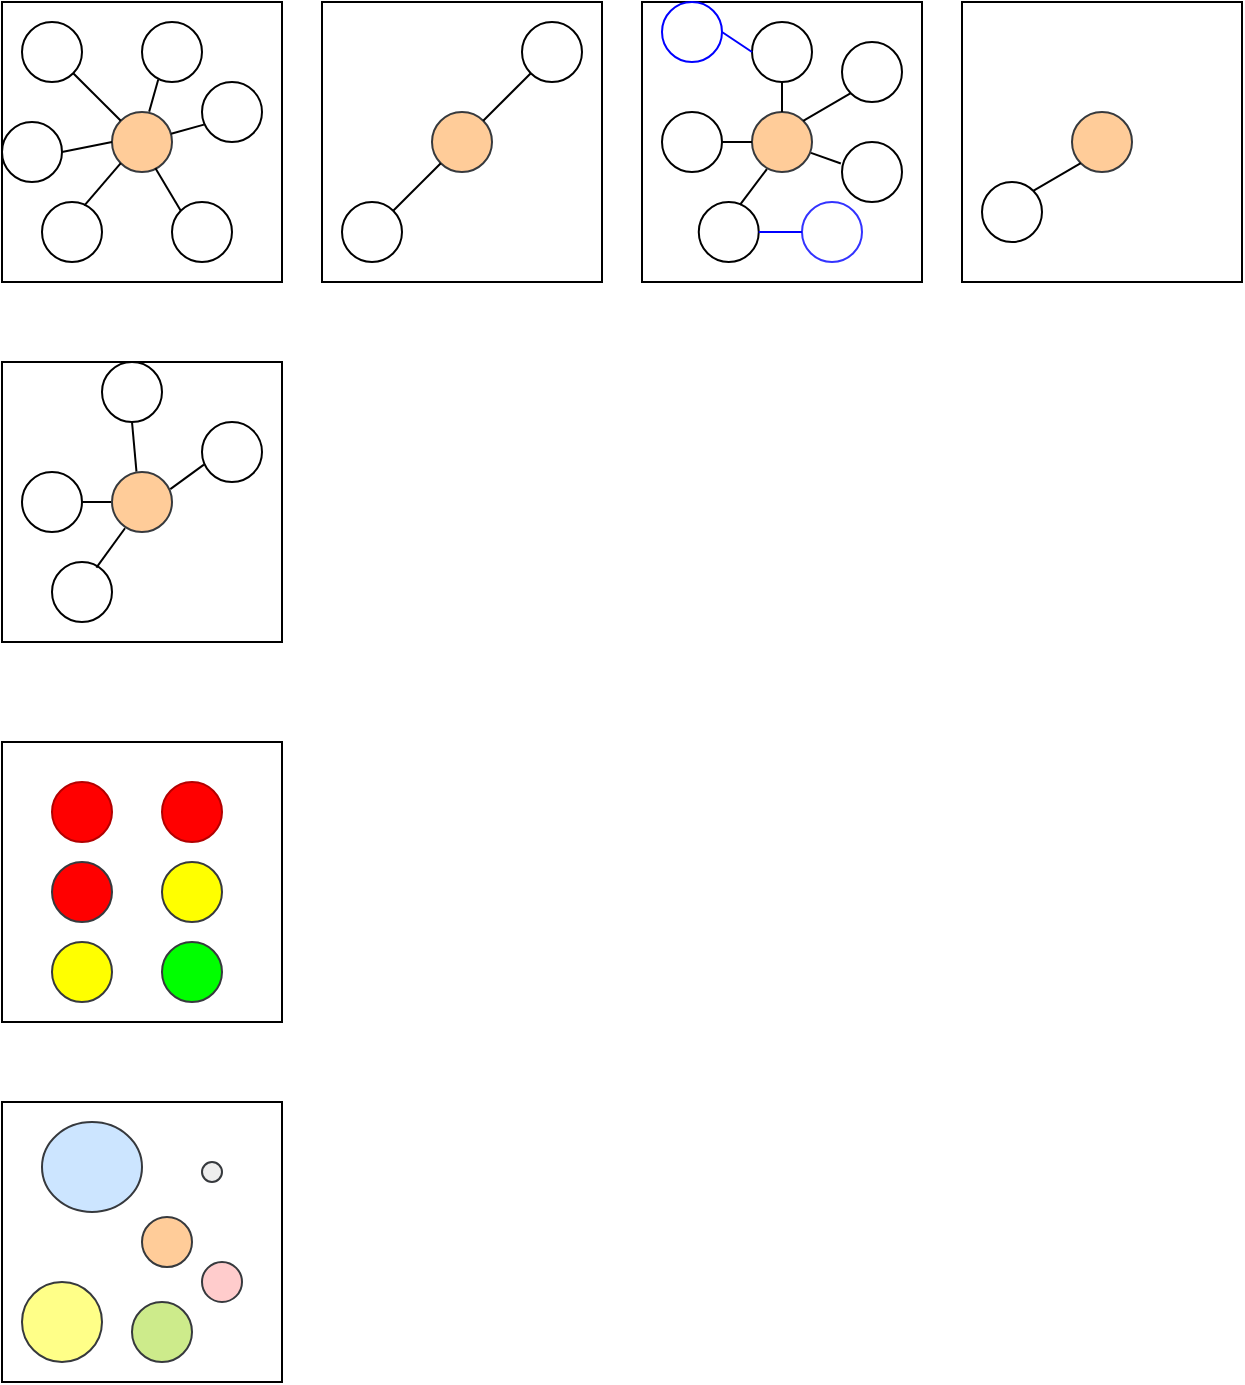 <mxfile version="12.6.7" type="device"><diagram id="XQmsX6kk3l7JAvaW9lT7" name="Page-1"><mxGraphModel dx="1811" dy="1394" grid="1" gridSize="10" guides="1" tooltips="1" connect="1" arrows="1" fold="1" page="1" pageScale="1" pageWidth="827" pageHeight="1169" math="0" shadow="0"><root><mxCell id="0"/><mxCell id="1" parent="0"/><mxCell id="av9e9PuqsQIYBmEY1vPD-83" value="" style="group" vertex="1" connectable="0" parent="1"><mxGeometry x="100" y="40" width="620" height="140" as="geometry"/></mxCell><mxCell id="av9e9PuqsQIYBmEY1vPD-1" value="" style="whiteSpace=wrap;html=1;aspect=fixed;" vertex="1" parent="av9e9PuqsQIYBmEY1vPD-83"><mxGeometry width="140" height="140" as="geometry"/></mxCell><mxCell id="av9e9PuqsQIYBmEY1vPD-2" value="" style="whiteSpace=wrap;html=1;aspect=fixed;direction=south;" vertex="1" parent="av9e9PuqsQIYBmEY1vPD-83"><mxGeometry x="160" width="140" height="140" as="geometry"/></mxCell><mxCell id="av9e9PuqsQIYBmEY1vPD-3" value="" style="whiteSpace=wrap;html=1;aspect=fixed;" vertex="1" parent="av9e9PuqsQIYBmEY1vPD-83"><mxGeometry x="320" width="140" height="140" as="geometry"/></mxCell><mxCell id="av9e9PuqsQIYBmEY1vPD-4" value="" style="whiteSpace=wrap;html=1;aspect=fixed;" vertex="1" parent="av9e9PuqsQIYBmEY1vPD-83"><mxGeometry x="480" width="140" height="140" as="geometry"/></mxCell><mxCell id="av9e9PuqsQIYBmEY1vPD-5" value="" style="ellipse;whiteSpace=wrap;html=1;fillColor=#ffcc99;strokeColor=#36393d;" vertex="1" parent="av9e9PuqsQIYBmEY1vPD-83"><mxGeometry x="55" y="55" width="30" height="30" as="geometry"/></mxCell><mxCell id="av9e9PuqsQIYBmEY1vPD-6" value="" style="ellipse;whiteSpace=wrap;html=1;fillColor=#ffcc99;strokeColor=#36393d;" vertex="1" parent="av9e9PuqsQIYBmEY1vPD-83"><mxGeometry x="215" y="55" width="30" height="30" as="geometry"/></mxCell><mxCell id="av9e9PuqsQIYBmEY1vPD-7" value="" style="ellipse;whiteSpace=wrap;html=1;fillColor=#ffcc99;strokeColor=#36393d;" vertex="1" parent="av9e9PuqsQIYBmEY1vPD-83"><mxGeometry x="375" y="55" width="30" height="30" as="geometry"/></mxCell><mxCell id="av9e9PuqsQIYBmEY1vPD-8" value="" style="ellipse;whiteSpace=wrap;html=1;fillColor=#ffcc99;strokeColor=#36393d;" vertex="1" parent="av9e9PuqsQIYBmEY1vPD-83"><mxGeometry x="535" y="55" width="30" height="30" as="geometry"/></mxCell><mxCell id="av9e9PuqsQIYBmEY1vPD-15" value="" style="ellipse;whiteSpace=wrap;html=1;" vertex="1" parent="av9e9PuqsQIYBmEY1vPD-83"><mxGeometry x="10" y="10" width="30" height="30" as="geometry"/></mxCell><mxCell id="av9e9PuqsQIYBmEY1vPD-16" value="" style="ellipse;whiteSpace=wrap;html=1;" vertex="1" parent="av9e9PuqsQIYBmEY1vPD-83"><mxGeometry x="100" y="40" width="30" height="30" as="geometry"/></mxCell><mxCell id="av9e9PuqsQIYBmEY1vPD-17" value="" style="ellipse;whiteSpace=wrap;html=1;" vertex="1" parent="av9e9PuqsQIYBmEY1vPD-83"><mxGeometry y="60" width="30" height="30" as="geometry"/></mxCell><mxCell id="av9e9PuqsQIYBmEY1vPD-18" value="" style="ellipse;whiteSpace=wrap;html=1;" vertex="1" parent="av9e9PuqsQIYBmEY1vPD-83"><mxGeometry x="70" y="10" width="30" height="30" as="geometry"/></mxCell><mxCell id="av9e9PuqsQIYBmEY1vPD-19" value="" style="ellipse;whiteSpace=wrap;html=1;" vertex="1" parent="av9e9PuqsQIYBmEY1vPD-83"><mxGeometry x="85" y="100" width="30" height="30" as="geometry"/></mxCell><mxCell id="av9e9PuqsQIYBmEY1vPD-20" value="" style="ellipse;whiteSpace=wrap;html=1;" vertex="1" parent="av9e9PuqsQIYBmEY1vPD-83"><mxGeometry x="20" y="100" width="30" height="30" as="geometry"/></mxCell><mxCell id="av9e9PuqsQIYBmEY1vPD-25" value="" style="endArrow=none;html=1;entryX=0.271;entryY=0.96;entryDx=0;entryDy=0;exitX=0.62;exitY=-0.006;exitDx=0;exitDy=0;entryPerimeter=0;exitPerimeter=0;" edge="1" parent="av9e9PuqsQIYBmEY1vPD-83" source="av9e9PuqsQIYBmEY1vPD-5" target="av9e9PuqsQIYBmEY1vPD-18"><mxGeometry width="50" height="50" relative="1" as="geometry"><mxPoint y="210" as="sourcePoint"/><mxPoint x="50" y="160" as="targetPoint"/></mxGeometry></mxCell><mxCell id="av9e9PuqsQIYBmEY1vPD-26" value="" style="endArrow=none;html=1;exitX=0.986;exitY=0.363;exitDx=0;exitDy=0;entryX=0.032;entryY=0.711;entryDx=0;entryDy=0;entryPerimeter=0;exitPerimeter=0;" edge="1" parent="av9e9PuqsQIYBmEY1vPD-83" source="av9e9PuqsQIYBmEY1vPD-5" target="av9e9PuqsQIYBmEY1vPD-16"><mxGeometry width="50" height="50" relative="1" as="geometry"><mxPoint x="80" y="65" as="sourcePoint"/><mxPoint x="84.393" y="45.607" as="targetPoint"/></mxGeometry></mxCell><mxCell id="av9e9PuqsQIYBmEY1vPD-27" value="" style="endArrow=none;html=1;exitX=0.724;exitY=0.936;exitDx=0;exitDy=0;entryX=0;entryY=0;entryDx=0;entryDy=0;exitPerimeter=0;" edge="1" parent="av9e9PuqsQIYBmEY1vPD-83" source="av9e9PuqsQIYBmEY1vPD-5" target="av9e9PuqsQIYBmEY1vPD-19"><mxGeometry width="50" height="50" relative="1" as="geometry"><mxPoint x="94.58" y="75.89" as="sourcePoint"/><mxPoint x="110.96" y="71.33" as="targetPoint"/></mxGeometry></mxCell><mxCell id="av9e9PuqsQIYBmEY1vPD-28" value="" style="endArrow=none;html=1;exitX=0;exitY=1;exitDx=0;exitDy=0;entryX=0.705;entryY=0.062;entryDx=0;entryDy=0;entryPerimeter=0;" edge="1" parent="av9e9PuqsQIYBmEY1vPD-83" source="av9e9PuqsQIYBmEY1vPD-5" target="av9e9PuqsQIYBmEY1vPD-20"><mxGeometry width="50" height="50" relative="1" as="geometry"><mxPoint x="86.18" y="95.33" as="sourcePoint"/><mxPoint x="99.393" y="114.393" as="targetPoint"/></mxGeometry></mxCell><mxCell id="av9e9PuqsQIYBmEY1vPD-29" value="" style="endArrow=none;html=1;exitX=0;exitY=0.5;exitDx=0;exitDy=0;entryX=1;entryY=0.5;entryDx=0;entryDy=0;" edge="1" parent="av9e9PuqsQIYBmEY1vPD-83" source="av9e9PuqsQIYBmEY1vPD-5" target="av9e9PuqsQIYBmEY1vPD-17"><mxGeometry width="50" height="50" relative="1" as="geometry"><mxPoint x="69.393" y="90.607" as="sourcePoint"/><mxPoint x="52.29" y="110.18" as="targetPoint"/></mxGeometry></mxCell><mxCell id="av9e9PuqsQIYBmEY1vPD-30" value="" style="endArrow=none;html=1;exitX=0;exitY=0;exitDx=0;exitDy=0;entryX=1;entryY=1;entryDx=0;entryDy=0;" edge="1" parent="av9e9PuqsQIYBmEY1vPD-83" source="av9e9PuqsQIYBmEY1vPD-5" target="av9e9PuqsQIYBmEY1vPD-15"><mxGeometry width="50" height="50" relative="1" as="geometry"><mxPoint x="65.0" y="80" as="sourcePoint"/><mxPoint x="40.0" y="85" as="targetPoint"/></mxGeometry></mxCell><mxCell id="av9e9PuqsQIYBmEY1vPD-31" value="" style="ellipse;whiteSpace=wrap;html=1;" vertex="1" parent="av9e9PuqsQIYBmEY1vPD-83"><mxGeometry x="260" y="10" width="30" height="30" as="geometry"/></mxCell><mxCell id="av9e9PuqsQIYBmEY1vPD-32" value="" style="ellipse;whiteSpace=wrap;html=1;" vertex="1" parent="av9e9PuqsQIYBmEY1vPD-83"><mxGeometry x="170" y="100" width="30" height="30" as="geometry"/></mxCell><mxCell id="av9e9PuqsQIYBmEY1vPD-33" value="" style="ellipse;whiteSpace=wrap;html=1;strokeColor=#0000FF;" vertex="1" parent="av9e9PuqsQIYBmEY1vPD-83"><mxGeometry x="330" width="30" height="30" as="geometry"/></mxCell><mxCell id="av9e9PuqsQIYBmEY1vPD-34" value="" style="ellipse;whiteSpace=wrap;html=1;" vertex="1" parent="av9e9PuqsQIYBmEY1vPD-83"><mxGeometry x="348.38" y="100" width="30" height="30" as="geometry"/></mxCell><mxCell id="av9e9PuqsQIYBmEY1vPD-35" value="" style="ellipse;whiteSpace=wrap;html=1;strokeColor=#3333FF;" vertex="1" parent="av9e9PuqsQIYBmEY1vPD-83"><mxGeometry x="400" y="100" width="30" height="30" as="geometry"/></mxCell><mxCell id="av9e9PuqsQIYBmEY1vPD-36" value="" style="ellipse;whiteSpace=wrap;html=1;" vertex="1" parent="av9e9PuqsQIYBmEY1vPD-83"><mxGeometry x="420" y="20" width="30" height="30" as="geometry"/></mxCell><mxCell id="av9e9PuqsQIYBmEY1vPD-37" value="" style="ellipse;whiteSpace=wrap;html=1;" vertex="1" parent="av9e9PuqsQIYBmEY1vPD-83"><mxGeometry x="420" y="70" width="30" height="30" as="geometry"/></mxCell><mxCell id="av9e9PuqsQIYBmEY1vPD-38" value="" style="ellipse;whiteSpace=wrap;html=1;" vertex="1" parent="av9e9PuqsQIYBmEY1vPD-83"><mxGeometry x="330" y="55" width="30" height="30" as="geometry"/></mxCell><mxCell id="av9e9PuqsQIYBmEY1vPD-39" value="" style="ellipse;whiteSpace=wrap;html=1;" vertex="1" parent="av9e9PuqsQIYBmEY1vPD-83"><mxGeometry x="375" y="10" width="30" height="30" as="geometry"/></mxCell><mxCell id="av9e9PuqsQIYBmEY1vPD-40" value="" style="endArrow=none;html=1;exitX=1;exitY=0;exitDx=0;exitDy=0;entryX=0;entryY=1;entryDx=0;entryDy=0;" edge="1" parent="av9e9PuqsQIYBmEY1vPD-83" source="av9e9PuqsQIYBmEY1vPD-32" target="av9e9PuqsQIYBmEY1vPD-6"><mxGeometry width="50" height="50" relative="1" as="geometry"><mxPoint x="114.58" y="75.89" as="sourcePoint"/><mxPoint x="130.96" y="71.33" as="targetPoint"/></mxGeometry></mxCell><mxCell id="av9e9PuqsQIYBmEY1vPD-41" value="" style="endArrow=none;html=1;exitX=0;exitY=1;exitDx=0;exitDy=0;entryX=1;entryY=0;entryDx=0;entryDy=0;" edge="1" parent="av9e9PuqsQIYBmEY1vPD-83" source="av9e9PuqsQIYBmEY1vPD-31" target="av9e9PuqsQIYBmEY1vPD-6"><mxGeometry width="50" height="50" relative="1" as="geometry"><mxPoint x="205.607" y="104.393" as="sourcePoint"/><mxPoint x="229.393" y="90.607" as="targetPoint"/></mxGeometry></mxCell><mxCell id="av9e9PuqsQIYBmEY1vPD-42" value="" style="endArrow=none;html=1;exitX=0.5;exitY=0;exitDx=0;exitDy=0;entryX=0.5;entryY=1;entryDx=0;entryDy=0;" edge="1" parent="av9e9PuqsQIYBmEY1vPD-83" source="av9e9PuqsQIYBmEY1vPD-7" target="av9e9PuqsQIYBmEY1vPD-39"><mxGeometry width="50" height="50" relative="1" as="geometry"><mxPoint x="294.393" y="45.607" as="sourcePoint"/><mxPoint x="270.607" y="69.393" as="targetPoint"/></mxGeometry></mxCell><mxCell id="av9e9PuqsQIYBmEY1vPD-43" value="" style="endArrow=none;html=1;exitX=1;exitY=0.5;exitDx=0;exitDy=0;entryX=0;entryY=0.5;entryDx=0;entryDy=0;strokeColor=#0000FF;" edge="1" parent="av9e9PuqsQIYBmEY1vPD-83" source="av9e9PuqsQIYBmEY1vPD-33" target="av9e9PuqsQIYBmEY1vPD-39"><mxGeometry width="50" height="50" relative="1" as="geometry"><mxPoint x="400" y="65" as="sourcePoint"/><mxPoint x="400" y="50" as="targetPoint"/></mxGeometry></mxCell><mxCell id="av9e9PuqsQIYBmEY1vPD-44" value="" style="endArrow=none;html=1;exitX=0;exitY=0.5;exitDx=0;exitDy=0;entryX=1;entryY=0.5;entryDx=0;entryDy=0;" edge="1" parent="av9e9PuqsQIYBmEY1vPD-83" source="av9e9PuqsQIYBmEY1vPD-7" target="av9e9PuqsQIYBmEY1vPD-38"><mxGeometry width="50" height="50" relative="1" as="geometry"><mxPoint x="370" y="35" as="sourcePoint"/><mxPoint x="385" y="35" as="targetPoint"/></mxGeometry></mxCell><mxCell id="av9e9PuqsQIYBmEY1vPD-45" value="" style="endArrow=none;html=1;exitX=0.248;exitY=0.951;exitDx=0;exitDy=0;entryX=0.686;entryY=0.048;entryDx=0;entryDy=0;exitPerimeter=0;entryPerimeter=0;" edge="1" parent="av9e9PuqsQIYBmEY1vPD-83" source="av9e9PuqsQIYBmEY1vPD-7" target="av9e9PuqsQIYBmEY1vPD-34"><mxGeometry width="50" height="50" relative="1" as="geometry"><mxPoint x="385" y="80" as="sourcePoint"/><mxPoint x="370" y="80" as="targetPoint"/></mxGeometry></mxCell><mxCell id="av9e9PuqsQIYBmEY1vPD-46" value="" style="endArrow=none;html=1;exitX=1;exitY=0.5;exitDx=0;exitDy=0;entryX=0;entryY=0.5;entryDx=0;entryDy=0;strokeColor=#0000FF;" edge="1" parent="av9e9PuqsQIYBmEY1vPD-83" source="av9e9PuqsQIYBmEY1vPD-34" target="av9e9PuqsQIYBmEY1vPD-35"><mxGeometry width="50" height="50" relative="1" as="geometry"><mxPoint x="395.14" y="96.47" as="sourcePoint"/><mxPoint x="390.58" y="111.44" as="targetPoint"/></mxGeometry></mxCell><mxCell id="av9e9PuqsQIYBmEY1vPD-47" value="" style="endArrow=none;html=1;exitX=1;exitY=0;exitDx=0;exitDy=0;entryX=0;entryY=1;entryDx=0;entryDy=0;" edge="1" parent="av9e9PuqsQIYBmEY1vPD-83" source="av9e9PuqsQIYBmEY1vPD-7" target="av9e9PuqsQIYBmEY1vPD-36"><mxGeometry width="50" height="50" relative="1" as="geometry"><mxPoint x="400" y="65" as="sourcePoint"/><mxPoint x="400" y="50" as="targetPoint"/></mxGeometry></mxCell><mxCell id="av9e9PuqsQIYBmEY1vPD-48" value="" style="endArrow=none;html=1;exitX=0.983;exitY=0.682;exitDx=0;exitDy=0;entryX=-0.019;entryY=0.359;entryDx=0;entryDy=0;exitPerimeter=0;entryPerimeter=0;" edge="1" parent="av9e9PuqsQIYBmEY1vPD-83" source="av9e9PuqsQIYBmEY1vPD-7" target="av9e9PuqsQIYBmEY1vPD-37"><mxGeometry width="50" height="50" relative="1" as="geometry"><mxPoint x="410.607" y="69.393" as="sourcePoint"/><mxPoint x="434.393" y="55.607" as="targetPoint"/></mxGeometry></mxCell><mxCell id="av9e9PuqsQIYBmEY1vPD-49" value="" style="ellipse;whiteSpace=wrap;html=1;" vertex="1" parent="av9e9PuqsQIYBmEY1vPD-83"><mxGeometry x="490" y="90" width="30" height="30" as="geometry"/></mxCell><mxCell id="av9e9PuqsQIYBmEY1vPD-50" value="" style="endArrow=none;html=1;exitX=1;exitY=0;exitDx=0;exitDy=0;entryX=0;entryY=1;entryDx=0;entryDy=0;" edge="1" parent="av9e9PuqsQIYBmEY1vPD-83" source="av9e9PuqsQIYBmEY1vPD-49" target="av9e9PuqsQIYBmEY1vPD-8"><mxGeometry width="50" height="50" relative="1" as="geometry"><mxPoint x="434.19" y="86.96" as="sourcePoint"/><mxPoint x="449.43" y="90.77" as="targetPoint"/></mxGeometry></mxCell><mxCell id="av9e9PuqsQIYBmEY1vPD-84" value="" style="group" vertex="1" connectable="0" parent="1"><mxGeometry x="100" y="220" width="140" height="140" as="geometry"/></mxCell><mxCell id="av9e9PuqsQIYBmEY1vPD-51" value="" style="whiteSpace=wrap;html=1;aspect=fixed;" vertex="1" parent="av9e9PuqsQIYBmEY1vPD-84"><mxGeometry width="140" height="140" as="geometry"/></mxCell><mxCell id="av9e9PuqsQIYBmEY1vPD-53" value="" style="ellipse;whiteSpace=wrap;html=1;" vertex="1" parent="av9e9PuqsQIYBmEY1vPD-84"><mxGeometry x="100" y="30" width="30" height="30" as="geometry"/></mxCell><mxCell id="av9e9PuqsQIYBmEY1vPD-54" value="" style="ellipse;whiteSpace=wrap;html=1;" vertex="1" parent="av9e9PuqsQIYBmEY1vPD-84"><mxGeometry x="10" y="55" width="30" height="30" as="geometry"/></mxCell><mxCell id="av9e9PuqsQIYBmEY1vPD-55" value="" style="ellipse;whiteSpace=wrap;html=1;" vertex="1" parent="av9e9PuqsQIYBmEY1vPD-84"><mxGeometry x="50" width="30" height="30" as="geometry"/></mxCell><mxCell id="av9e9PuqsQIYBmEY1vPD-57" value="" style="ellipse;whiteSpace=wrap;html=1;" vertex="1" parent="av9e9PuqsQIYBmEY1vPD-84"><mxGeometry x="25" y="100" width="30" height="30" as="geometry"/></mxCell><mxCell id="av9e9PuqsQIYBmEY1vPD-58" value="" style="endArrow=none;html=1;entryX=0.5;entryY=1;entryDx=0;entryDy=0;exitX=0.408;exitY=-0.005;exitDx=0;exitDy=0;exitPerimeter=0;" edge="1" parent="av9e9PuqsQIYBmEY1vPD-84" target="av9e9PuqsQIYBmEY1vPD-55" source="av9e9PuqsQIYBmEY1vPD-64"><mxGeometry width="50" height="50" relative="1" as="geometry"><mxPoint x="70" y="55" as="sourcePoint"/><mxPoint x="50" y="160" as="targetPoint"/></mxGeometry></mxCell><mxCell id="av9e9PuqsQIYBmEY1vPD-59" value="" style="endArrow=none;html=1;exitX=0.972;exitY=0.285;exitDx=0;exitDy=0;entryX=0.032;entryY=0.711;entryDx=0;entryDy=0;entryPerimeter=0;exitPerimeter=0;" edge="1" parent="av9e9PuqsQIYBmEY1vPD-84" target="av9e9PuqsQIYBmEY1vPD-53" source="av9e9PuqsQIYBmEY1vPD-64"><mxGeometry width="50" height="50" relative="1" as="geometry"><mxPoint x="84.58" y="65.89" as="sourcePoint"/><mxPoint x="84.393" y="45.607" as="targetPoint"/></mxGeometry></mxCell><mxCell id="av9e9PuqsQIYBmEY1vPD-61" value="" style="endArrow=none;html=1;exitX=0.217;exitY=0.937;exitDx=0;exitDy=0;entryX=0.74;entryY=0.095;entryDx=0;entryDy=0;entryPerimeter=0;exitPerimeter=0;" edge="1" parent="av9e9PuqsQIYBmEY1vPD-84" target="av9e9PuqsQIYBmEY1vPD-57" source="av9e9PuqsQIYBmEY1vPD-64"><mxGeometry width="50" height="50" relative="1" as="geometry"><mxPoint x="59.393" y="80.607" as="sourcePoint"/><mxPoint x="99.393" y="114.393" as="targetPoint"/></mxGeometry></mxCell><mxCell id="av9e9PuqsQIYBmEY1vPD-62" value="" style="endArrow=none;html=1;exitX=0;exitY=0.5;exitDx=0;exitDy=0;entryX=1;entryY=0.5;entryDx=0;entryDy=0;" edge="1" parent="av9e9PuqsQIYBmEY1vPD-84" target="av9e9PuqsQIYBmEY1vPD-54"><mxGeometry width="50" height="50" relative="1" as="geometry"><mxPoint x="55" y="70" as="sourcePoint"/><mxPoint x="52.29" y="110.18" as="targetPoint"/></mxGeometry></mxCell><mxCell id="av9e9PuqsQIYBmEY1vPD-64" value="" style="ellipse;whiteSpace=wrap;html=1;fillColor=#ffcc99;strokeColor=#36393d;" vertex="1" parent="av9e9PuqsQIYBmEY1vPD-84"><mxGeometry x="55" y="55" width="30" height="30" as="geometry"/></mxCell><mxCell id="av9e9PuqsQIYBmEY1vPD-85" value="" style="group" vertex="1" connectable="0" parent="1"><mxGeometry x="100" y="410" width="140" height="140" as="geometry"/></mxCell><mxCell id="av9e9PuqsQIYBmEY1vPD-65" value="" style="whiteSpace=wrap;html=1;aspect=fixed;direction=south;" vertex="1" parent="av9e9PuqsQIYBmEY1vPD-85"><mxGeometry width="140" height="140" as="geometry"/></mxCell><mxCell id="av9e9PuqsQIYBmEY1vPD-66" value="" style="ellipse;whiteSpace=wrap;html=1;fillColor=#FF0000;strokeColor=#B20000;fontColor=#ffffff;" vertex="1" parent="av9e9PuqsQIYBmEY1vPD-85"><mxGeometry x="25" y="20" width="30" height="30" as="geometry"/></mxCell><mxCell id="av9e9PuqsQIYBmEY1vPD-67" value="" style="ellipse;whiteSpace=wrap;html=1;fillColor=#FF0000;strokeColor=#B20000;fontColor=#ffffff;" vertex="1" parent="av9e9PuqsQIYBmEY1vPD-85"><mxGeometry x="80" y="20" width="30" height="30" as="geometry"/></mxCell><mxCell id="av9e9PuqsQIYBmEY1vPD-68" value="" style="ellipse;whiteSpace=wrap;html=1;fillColor=#FF0000;strokeColor=#36393d;" vertex="1" parent="av9e9PuqsQIYBmEY1vPD-85"><mxGeometry x="25" y="60" width="30" height="30" as="geometry"/></mxCell><mxCell id="av9e9PuqsQIYBmEY1vPD-77" value="" style="ellipse;whiteSpace=wrap;html=1;fillColor=#FFFF00;strokeColor=#36393d;" vertex="1" parent="av9e9PuqsQIYBmEY1vPD-85"><mxGeometry x="80" y="60" width="30" height="30" as="geometry"/></mxCell><mxCell id="av9e9PuqsQIYBmEY1vPD-78" value="" style="ellipse;whiteSpace=wrap;html=1;fillColor=#FFFF00;strokeColor=#36393d;" vertex="1" parent="av9e9PuqsQIYBmEY1vPD-85"><mxGeometry x="25" y="100" width="30" height="30" as="geometry"/></mxCell><mxCell id="av9e9PuqsQIYBmEY1vPD-79" value="" style="ellipse;whiteSpace=wrap;html=1;fillColor=#00FF00;strokeColor=#36393d;" vertex="1" parent="av9e9PuqsQIYBmEY1vPD-85"><mxGeometry x="80" y="100" width="30" height="30" as="geometry"/></mxCell><mxCell id="av9e9PuqsQIYBmEY1vPD-86" value="" style="group" vertex="1" connectable="0" parent="1"><mxGeometry x="100" y="590" width="140" height="140" as="geometry"/></mxCell><mxCell id="av9e9PuqsQIYBmEY1vPD-71" value="" style="whiteSpace=wrap;html=1;aspect=fixed;direction=south;" vertex="1" parent="av9e9PuqsQIYBmEY1vPD-86"><mxGeometry width="140" height="140" as="geometry"/></mxCell><mxCell id="av9e9PuqsQIYBmEY1vPD-72" value="" style="ellipse;whiteSpace=wrap;html=1;fillColor=#ffcc99;strokeColor=#36393d;" vertex="1" parent="av9e9PuqsQIYBmEY1vPD-86"><mxGeometry x="70" y="57.5" width="25" height="25" as="geometry"/></mxCell><mxCell id="av9e9PuqsQIYBmEY1vPD-73" value="" style="ellipse;whiteSpace=wrap;html=1;fillColor=#eeeeee;strokeColor=#36393d;" vertex="1" parent="av9e9PuqsQIYBmEY1vPD-86"><mxGeometry x="100" y="30" width="10" height="10" as="geometry"/></mxCell><mxCell id="av9e9PuqsQIYBmEY1vPD-74" value="" style="ellipse;whiteSpace=wrap;html=1;fillColor=#ffff88;strokeColor=#36393d;" vertex="1" parent="av9e9PuqsQIYBmEY1vPD-86"><mxGeometry x="10" y="90" width="40" height="40" as="geometry"/></mxCell><mxCell id="av9e9PuqsQIYBmEY1vPD-80" value="" style="ellipse;whiteSpace=wrap;html=1;fillColor=#ffcccc;strokeColor=#36393d;" vertex="1" parent="av9e9PuqsQIYBmEY1vPD-86"><mxGeometry x="100" y="80" width="20" height="20" as="geometry"/></mxCell><mxCell id="av9e9PuqsQIYBmEY1vPD-81" value="" style="ellipse;whiteSpace=wrap;html=1;fillColor=#cdeb8b;strokeColor=#36393d;" vertex="1" parent="av9e9PuqsQIYBmEY1vPD-86"><mxGeometry x="65" y="100" width="30" height="30" as="geometry"/></mxCell><mxCell id="av9e9PuqsQIYBmEY1vPD-82" value="" style="ellipse;whiteSpace=wrap;html=1;fillColor=#cce5ff;strokeColor=#36393d;" vertex="1" parent="av9e9PuqsQIYBmEY1vPD-86"><mxGeometry x="20" y="10" width="50" height="45" as="geometry"/></mxCell></root></mxGraphModel></diagram></mxfile>